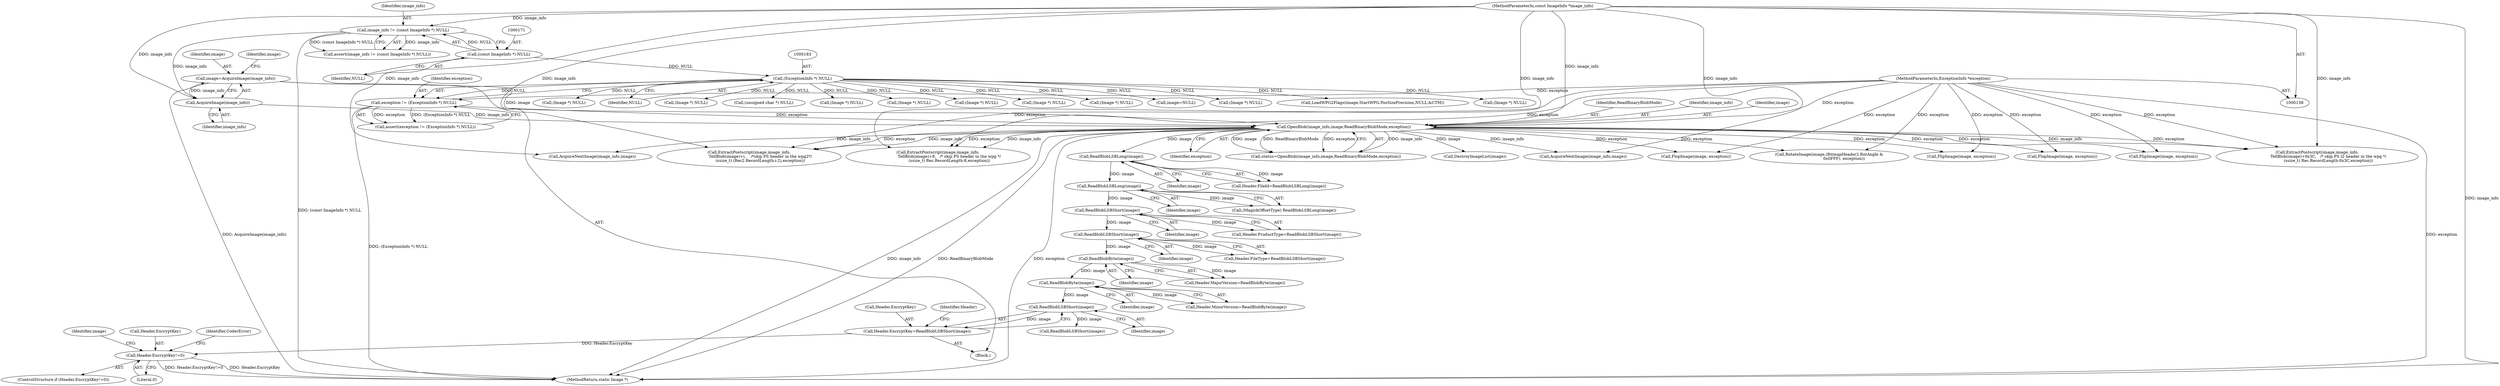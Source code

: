 digraph "0_ImageMagick_4eae304e773bad8a876c3c26fdffac24d4253ae4@API" {
"1000291" [label="(Call,Header.EncryptKey!=0)"];
"1000261" [label="(Call,Header.EncryptKey=ReadBlobLSBShort(image))"];
"1000265" [label="(Call,ReadBlobLSBShort(image))"];
"1000259" [label="(Call,ReadBlobByte(image))"];
"1000253" [label="(Call,ReadBlobByte(image))"];
"1000247" [label="(Call,ReadBlobLSBShort(image))"];
"1000241" [label="(Call,ReadBlobLSBShort(image))"];
"1000235" [label="(Call,ReadBlobLSBLong(image))"];
"1000227" [label="(Call,ReadBlobLSBLong(image))"];
"1000205" [label="(Call,OpenBlob(image_info,image,ReadBinaryBlobMode,exception))"];
"1000196" [label="(Call,AcquireImage(image_info))"];
"1000168" [label="(Call,image_info != (const ImageInfo *) NULL)"];
"1000139" [label="(MethodParameterIn,const ImageInfo *image_info)"];
"1000170" [label="(Call,(const ImageInfo *) NULL)"];
"1000194" [label="(Call,image=AcquireImage(image_info))"];
"1000180" [label="(Call,exception != (ExceptionInfo *) NULL)"];
"1000140" [label="(MethodParameterIn,ExceptionInfo *exception)"];
"1000182" [label="(Call,(ExceptionInfo *) NULL)"];
"1000247" [label="(Call,ReadBlobLSBShort(image))"];
"1000223" [label="(Call,Header.FileId=ReadBlobLSBLong(image))"];
"1001114" [label="(Call,FlipImage(image, exception))"];
"1001163" [label="(Call,AcquireNextImage(image_info,image))"];
"1000209" [label="(Identifier,exception)"];
"1000167" [label="(Call,assert(image_info != (const ImageInfo *) NULL))"];
"1001727" [label="(Call,(Image *) NULL)"];
"1000271" [label="(Call,ReadBlobLSBShort(image))"];
"1001721" [label="(Call,FlopImage(image, exception))"];
"1000236" [label="(Identifier,image)"];
"1000262" [label="(Call,Header.EncryptKey)"];
"1000220" [label="(Call,(Image *) NULL)"];
"1000249" [label="(Call,Header.MajorVersion=ReadBlobByte(image))"];
"1001141" [label="(Call,RotateImage(image,(BitmapHeader2.RotAngle &\n                        0x0FFF), exception))"];
"1000196" [label="(Call,AcquireImage(image_info))"];
"1001772" [label="(Call,AcquireNextImage(image_info,image))"];
"1000265" [label="(Call,ReadBlobLSBShort(image))"];
"1000266" [label="(Identifier,image)"];
"1000200" [label="(Identifier,image)"];
"1001152" [label="(Call,(Image *) NULL)"];
"1000290" [label="(ControlStructure,if (Header.EncryptKey!=0))"];
"1000182" [label="(Call,(ExceptionInfo *) NULL)"];
"1000208" [label="(Identifier,ReadBinaryBlobMode)"];
"1001876" [label="(Call,image=NULL)"];
"1000261" [label="(Call,Header.EncryptKey=ReadBlobLSBShort(image))"];
"1000248" [label="(Identifier,image)"];
"1000228" [label="(Identifier,image)"];
"1000253" [label="(Call,ReadBlobByte(image))"];
"1000139" [label="(MethodParameterIn,const ImageInfo *image_info)"];
"1000254" [label="(Identifier,image)"];
"1000168" [label="(Call,image_info != (const ImageInfo *) NULL)"];
"1000206" [label="(Identifier,image_info)"];
"1000233" [label="(Call,(MagickOffsetType) ReadBlobLSBLong(image))"];
"1001755" [label="(Call,FlipImage(image, exception))"];
"1001785" [label="(Call,(Image *) NULL)"];
"1000205" [label="(Call,OpenBlob(image_info,image,ReadBinaryBlobMode,exception))"];
"1000203" [label="(Call,status=OpenBlob(image_info,image,ReadBinaryBlobMode,exception))"];
"1000235" [label="(Call,ReadBlobLSBLong(image))"];
"1000260" [label="(Identifier,image)"];
"1001844" [label="(Call,LoadWPG2Flags(image,StartWPG.PosSizePrecision,NULL,&CTM))"];
"1000179" [label="(Call,assert(exception != (ExceptionInfo *) NULL))"];
"1000181" [label="(Identifier,exception)"];
"1001761" [label="(Call,(Image *) NULL)"];
"1001208" [label="(Call,ExtractPostscript(image,image_info,\n                  TellBlob(image)+0x3C,   /* skip PS l2 header in the wpg */\n                  (ssize_t) Rec.RecordLength-0x3C,exception))"];
"1001882" [label="(Call,(Image *) NULL)"];
"1000295" [label="(Literal,0)"];
"1000170" [label="(Call,(const ImageInfo *) NULL)"];
"1000242" [label="(Identifier,image)"];
"1000243" [label="(Call,Header.FileType=ReadBlobLSBShort(image))"];
"1001823" [label="(Call,ExtractPostscript(image,image_info,\n                  TellBlob(image)+i,    /*skip PS header in the wpg2*/\n                  (ssize_t) (Rec2.RecordLength-i-2),exception))"];
"1000269" [label="(Identifier,Header)"];
"1000197" [label="(Identifier,image_info)"];
"1000184" [label="(Identifier,NULL)"];
"1001093" [label="(Call,(Image *) NULL)"];
"1000207" [label="(Identifier,image)"];
"1000180" [label="(Call,exception != (ExceptionInfo *) NULL)"];
"1000241" [label="(Call,ReadBlobLSBShort(image))"];
"1000227" [label="(Call,ReadBlobLSBLong(image))"];
"1000217" [label="(Call,DestroyImageList(image))"];
"1000610" [label="(Call,ExtractPostscript(image,image_info,\n                  TellBlob(image)+8,   /* skip PS header in the wpg */\n                  (ssize_t) Rec.RecordLength-8,exception))"];
"1000255" [label="(Call,Header.MinorVersion=ReadBlobByte(image))"];
"1000195" [label="(Identifier,image)"];
"1000237" [label="(Call,Header.ProductType=ReadBlobLSBShort(image))"];
"1000169" [label="(Identifier,image_info)"];
"1001656" [label="(Call,(unsigned char *) NULL)"];
"1000292" [label="(Call,Header.EncryptKey)"];
"1000291" [label="(Call,Header.EncryptKey!=0)"];
"1000259" [label="(Call,ReadBlobByte(image))"];
"1000297" [label="(Identifier,CoderError)"];
"1001087" [label="(Call,FlopImage(image, exception))"];
"1000172" [label="(Identifier,NULL)"];
"1001120" [label="(Call,(Image *) NULL)"];
"1000301" [label="(Identifier,image)"];
"1000194" [label="(Call,image=AcquireImage(image_info))"];
"1001176" [label="(Call,(Image *) NULL)"];
"1000141" [label="(Block,)"];
"1000140" [label="(MethodParameterIn,ExceptionInfo *exception)"];
"1001954" [label="(MethodReturn,static Image *)"];
"1000291" -> "1000290"  [label="AST: "];
"1000291" -> "1000295"  [label="CFG: "];
"1000292" -> "1000291"  [label="AST: "];
"1000295" -> "1000291"  [label="AST: "];
"1000297" -> "1000291"  [label="CFG: "];
"1000301" -> "1000291"  [label="CFG: "];
"1000291" -> "1001954"  [label="DDG: Header.EncryptKey!=0"];
"1000291" -> "1001954"  [label="DDG: Header.EncryptKey"];
"1000261" -> "1000291"  [label="DDG: Header.EncryptKey"];
"1000261" -> "1000141"  [label="AST: "];
"1000261" -> "1000265"  [label="CFG: "];
"1000262" -> "1000261"  [label="AST: "];
"1000265" -> "1000261"  [label="AST: "];
"1000269" -> "1000261"  [label="CFG: "];
"1000265" -> "1000261"  [label="DDG: image"];
"1000265" -> "1000266"  [label="CFG: "];
"1000266" -> "1000265"  [label="AST: "];
"1000259" -> "1000265"  [label="DDG: image"];
"1000265" -> "1000271"  [label="DDG: image"];
"1000259" -> "1000255"  [label="AST: "];
"1000259" -> "1000260"  [label="CFG: "];
"1000260" -> "1000259"  [label="AST: "];
"1000255" -> "1000259"  [label="CFG: "];
"1000259" -> "1000255"  [label="DDG: image"];
"1000253" -> "1000259"  [label="DDG: image"];
"1000253" -> "1000249"  [label="AST: "];
"1000253" -> "1000254"  [label="CFG: "];
"1000254" -> "1000253"  [label="AST: "];
"1000249" -> "1000253"  [label="CFG: "];
"1000253" -> "1000249"  [label="DDG: image"];
"1000247" -> "1000253"  [label="DDG: image"];
"1000247" -> "1000243"  [label="AST: "];
"1000247" -> "1000248"  [label="CFG: "];
"1000248" -> "1000247"  [label="AST: "];
"1000243" -> "1000247"  [label="CFG: "];
"1000247" -> "1000243"  [label="DDG: image"];
"1000241" -> "1000247"  [label="DDG: image"];
"1000241" -> "1000237"  [label="AST: "];
"1000241" -> "1000242"  [label="CFG: "];
"1000242" -> "1000241"  [label="AST: "];
"1000237" -> "1000241"  [label="CFG: "];
"1000241" -> "1000237"  [label="DDG: image"];
"1000235" -> "1000241"  [label="DDG: image"];
"1000235" -> "1000233"  [label="AST: "];
"1000235" -> "1000236"  [label="CFG: "];
"1000236" -> "1000235"  [label="AST: "];
"1000233" -> "1000235"  [label="CFG: "];
"1000235" -> "1000233"  [label="DDG: image"];
"1000227" -> "1000235"  [label="DDG: image"];
"1000227" -> "1000223"  [label="AST: "];
"1000227" -> "1000228"  [label="CFG: "];
"1000228" -> "1000227"  [label="AST: "];
"1000223" -> "1000227"  [label="CFG: "];
"1000227" -> "1000223"  [label="DDG: image"];
"1000205" -> "1000227"  [label="DDG: image"];
"1000205" -> "1000203"  [label="AST: "];
"1000205" -> "1000209"  [label="CFG: "];
"1000206" -> "1000205"  [label="AST: "];
"1000207" -> "1000205"  [label="AST: "];
"1000208" -> "1000205"  [label="AST: "];
"1000209" -> "1000205"  [label="AST: "];
"1000203" -> "1000205"  [label="CFG: "];
"1000205" -> "1001954"  [label="DDG: exception"];
"1000205" -> "1001954"  [label="DDG: image_info"];
"1000205" -> "1001954"  [label="DDG: ReadBinaryBlobMode"];
"1000205" -> "1000203"  [label="DDG: image_info"];
"1000205" -> "1000203"  [label="DDG: image"];
"1000205" -> "1000203"  [label="DDG: ReadBinaryBlobMode"];
"1000205" -> "1000203"  [label="DDG: exception"];
"1000196" -> "1000205"  [label="DDG: image_info"];
"1000139" -> "1000205"  [label="DDG: image_info"];
"1000194" -> "1000205"  [label="DDG: image"];
"1000180" -> "1000205"  [label="DDG: exception"];
"1000140" -> "1000205"  [label="DDG: exception"];
"1000205" -> "1000217"  [label="DDG: image"];
"1000205" -> "1000610"  [label="DDG: image_info"];
"1000205" -> "1000610"  [label="DDG: exception"];
"1000205" -> "1001087"  [label="DDG: exception"];
"1000205" -> "1001114"  [label="DDG: exception"];
"1000205" -> "1001141"  [label="DDG: exception"];
"1000205" -> "1001163"  [label="DDG: image_info"];
"1000205" -> "1001208"  [label="DDG: image_info"];
"1000205" -> "1001208"  [label="DDG: exception"];
"1000205" -> "1001721"  [label="DDG: exception"];
"1000205" -> "1001755"  [label="DDG: exception"];
"1000205" -> "1001772"  [label="DDG: image_info"];
"1000205" -> "1001823"  [label="DDG: image_info"];
"1000205" -> "1001823"  [label="DDG: exception"];
"1000196" -> "1000194"  [label="AST: "];
"1000196" -> "1000197"  [label="CFG: "];
"1000197" -> "1000196"  [label="AST: "];
"1000194" -> "1000196"  [label="CFG: "];
"1000196" -> "1000194"  [label="DDG: image_info"];
"1000168" -> "1000196"  [label="DDG: image_info"];
"1000139" -> "1000196"  [label="DDG: image_info"];
"1000168" -> "1000167"  [label="AST: "];
"1000168" -> "1000170"  [label="CFG: "];
"1000169" -> "1000168"  [label="AST: "];
"1000170" -> "1000168"  [label="AST: "];
"1000167" -> "1000168"  [label="CFG: "];
"1000168" -> "1001954"  [label="DDG: (const ImageInfo *) NULL"];
"1000168" -> "1000167"  [label="DDG: image_info"];
"1000168" -> "1000167"  [label="DDG: (const ImageInfo *) NULL"];
"1000139" -> "1000168"  [label="DDG: image_info"];
"1000170" -> "1000168"  [label="DDG: NULL"];
"1000139" -> "1000138"  [label="AST: "];
"1000139" -> "1001954"  [label="DDG: image_info"];
"1000139" -> "1000610"  [label="DDG: image_info"];
"1000139" -> "1001163"  [label="DDG: image_info"];
"1000139" -> "1001208"  [label="DDG: image_info"];
"1000139" -> "1001772"  [label="DDG: image_info"];
"1000139" -> "1001823"  [label="DDG: image_info"];
"1000170" -> "1000172"  [label="CFG: "];
"1000171" -> "1000170"  [label="AST: "];
"1000172" -> "1000170"  [label="AST: "];
"1000170" -> "1000182"  [label="DDG: NULL"];
"1000194" -> "1000141"  [label="AST: "];
"1000195" -> "1000194"  [label="AST: "];
"1000200" -> "1000194"  [label="CFG: "];
"1000194" -> "1001954"  [label="DDG: AcquireImage(image_info)"];
"1000180" -> "1000179"  [label="AST: "];
"1000180" -> "1000182"  [label="CFG: "];
"1000181" -> "1000180"  [label="AST: "];
"1000182" -> "1000180"  [label="AST: "];
"1000179" -> "1000180"  [label="CFG: "];
"1000180" -> "1001954"  [label="DDG: (ExceptionInfo *) NULL"];
"1000180" -> "1000179"  [label="DDG: exception"];
"1000180" -> "1000179"  [label="DDG: (ExceptionInfo *) NULL"];
"1000140" -> "1000180"  [label="DDG: exception"];
"1000182" -> "1000180"  [label="DDG: NULL"];
"1000140" -> "1000138"  [label="AST: "];
"1000140" -> "1001954"  [label="DDG: exception"];
"1000140" -> "1000610"  [label="DDG: exception"];
"1000140" -> "1001087"  [label="DDG: exception"];
"1000140" -> "1001114"  [label="DDG: exception"];
"1000140" -> "1001141"  [label="DDG: exception"];
"1000140" -> "1001208"  [label="DDG: exception"];
"1000140" -> "1001721"  [label="DDG: exception"];
"1000140" -> "1001755"  [label="DDG: exception"];
"1000140" -> "1001823"  [label="DDG: exception"];
"1000182" -> "1000184"  [label="CFG: "];
"1000183" -> "1000182"  [label="AST: "];
"1000184" -> "1000182"  [label="AST: "];
"1000182" -> "1000220"  [label="DDG: NULL"];
"1000182" -> "1001093"  [label="DDG: NULL"];
"1000182" -> "1001120"  [label="DDG: NULL"];
"1000182" -> "1001152"  [label="DDG: NULL"];
"1000182" -> "1001176"  [label="DDG: NULL"];
"1000182" -> "1001656"  [label="DDG: NULL"];
"1000182" -> "1001727"  [label="DDG: NULL"];
"1000182" -> "1001761"  [label="DDG: NULL"];
"1000182" -> "1001785"  [label="DDG: NULL"];
"1000182" -> "1001844"  [label="DDG: NULL"];
"1000182" -> "1001876"  [label="DDG: NULL"];
"1000182" -> "1001882"  [label="DDG: NULL"];
}
